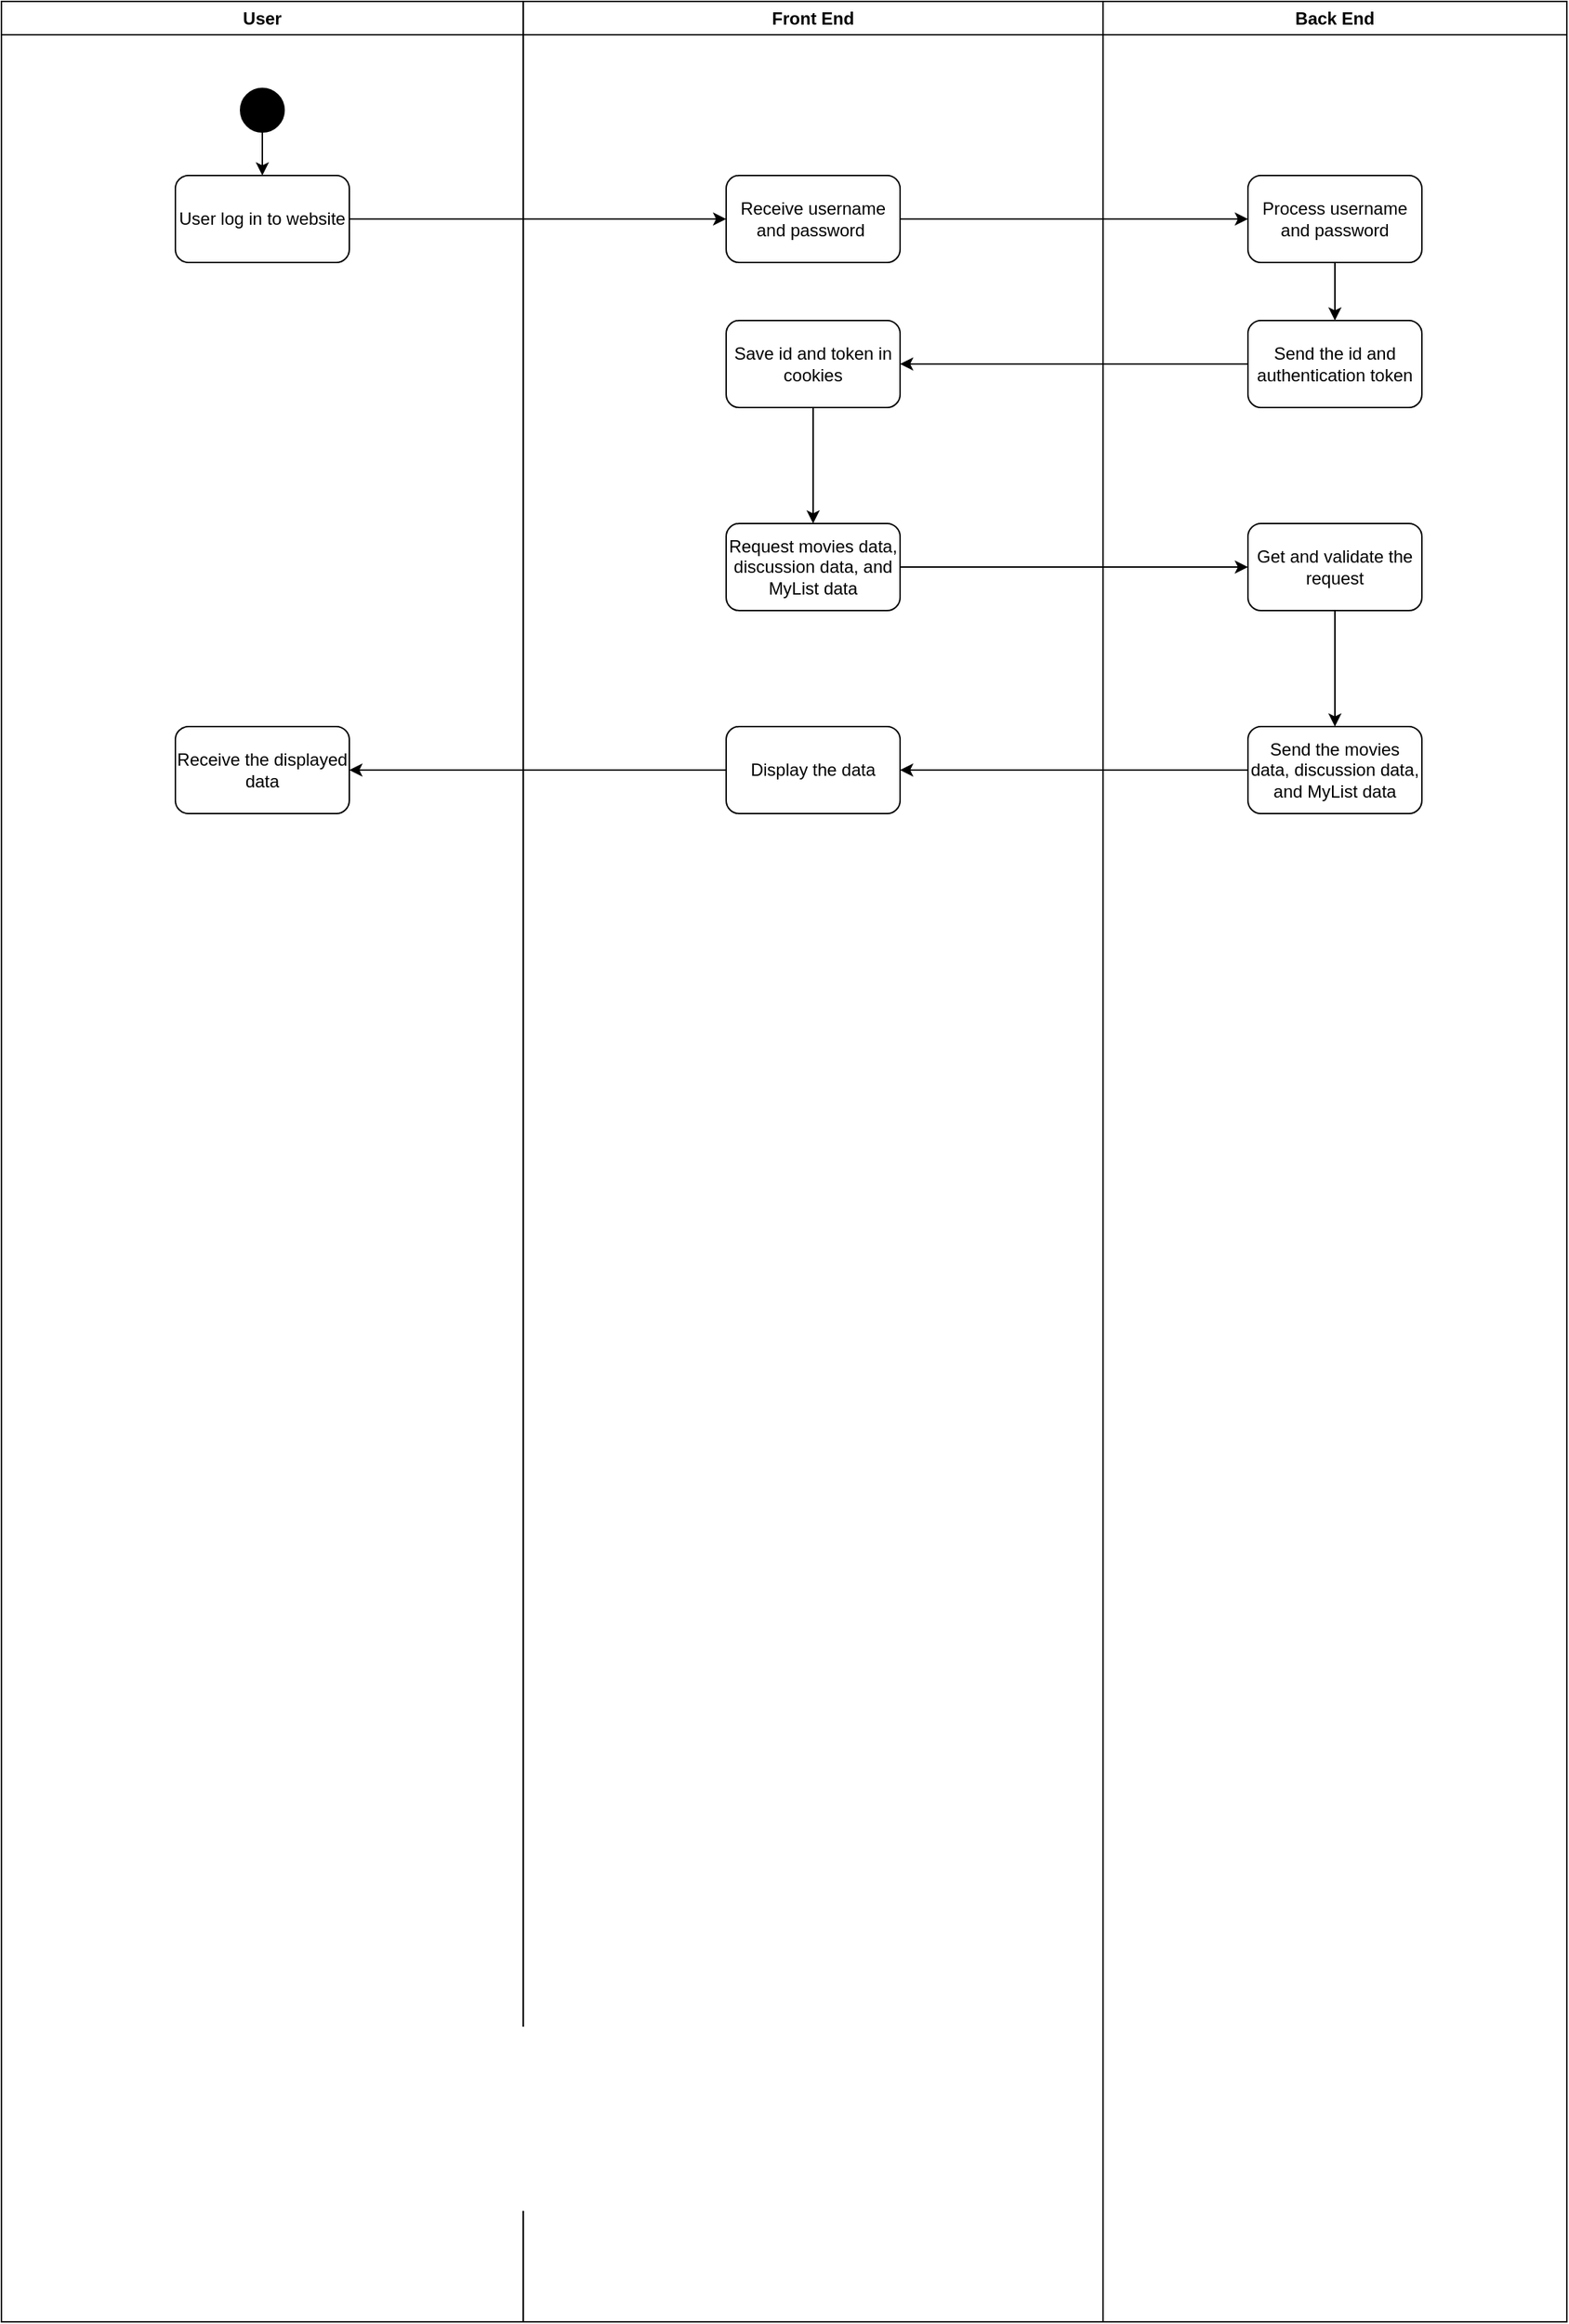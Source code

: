 <mxfile version="22.1.4" type="github">
  <diagram name="Page-1" id="M_UugY_NXWPGBNVr_hrX">
    <mxGraphModel dx="862" dy="417" grid="1" gridSize="10" guides="1" tooltips="1" connect="1" arrows="1" fold="1" page="1" pageScale="1" pageWidth="1169" pageHeight="827" math="0" shadow="0">
      <root>
        <mxCell id="0" />
        <mxCell id="1" parent="0" />
        <mxCell id="zU0l_08LZlELBBx7HQ0t-20" value="User" style="swimlane;whiteSpace=wrap;html=1;" vertex="1" parent="1">
          <mxGeometry x="40" y="40" width="360" height="1600" as="geometry" />
        </mxCell>
        <mxCell id="zU0l_08LZlELBBx7HQ0t-25" value="" style="edgeStyle=orthogonalEdgeStyle;rounded=0;orthogonalLoop=1;jettySize=auto;html=1;" edge="1" parent="zU0l_08LZlELBBx7HQ0t-20" source="zU0l_08LZlELBBx7HQ0t-23" target="zU0l_08LZlELBBx7HQ0t-24">
          <mxGeometry relative="1" as="geometry" />
        </mxCell>
        <mxCell id="zU0l_08LZlELBBx7HQ0t-23" value="" style="ellipse;whiteSpace=wrap;html=1;aspect=fixed;fillColor=#000000;" vertex="1" parent="zU0l_08LZlELBBx7HQ0t-20">
          <mxGeometry x="165" y="60" width="30" height="30" as="geometry" />
        </mxCell>
        <mxCell id="zU0l_08LZlELBBx7HQ0t-24" value="User log in to website" style="rounded=1;whiteSpace=wrap;html=1;" vertex="1" parent="zU0l_08LZlELBBx7HQ0t-20">
          <mxGeometry x="120" y="120" width="120" height="60" as="geometry" />
        </mxCell>
        <mxCell id="zU0l_08LZlELBBx7HQ0t-47" value="Receive the displayed data" style="rounded=1;whiteSpace=wrap;html=1;" vertex="1" parent="zU0l_08LZlELBBx7HQ0t-20">
          <mxGeometry x="120" y="500" width="120" height="60" as="geometry" />
        </mxCell>
        <mxCell id="zU0l_08LZlELBBx7HQ0t-21" value="Front End" style="swimlane;whiteSpace=wrap;html=1;" vertex="1" parent="1">
          <mxGeometry x="400" y="40" width="400" height="1600" as="geometry" />
        </mxCell>
        <mxCell id="zU0l_08LZlELBBx7HQ0t-26" value="Receive username and password&amp;nbsp;" style="rounded=1;whiteSpace=wrap;html=1;" vertex="1" parent="zU0l_08LZlELBBx7HQ0t-21">
          <mxGeometry x="140" y="120" width="120" height="60" as="geometry" />
        </mxCell>
        <mxCell id="zU0l_08LZlELBBx7HQ0t-35" value="" style="edgeStyle=orthogonalEdgeStyle;rounded=0;orthogonalLoop=1;jettySize=auto;html=1;" edge="1" parent="zU0l_08LZlELBBx7HQ0t-21" source="zU0l_08LZlELBBx7HQ0t-32" target="zU0l_08LZlELBBx7HQ0t-34">
          <mxGeometry relative="1" as="geometry" />
        </mxCell>
        <mxCell id="zU0l_08LZlELBBx7HQ0t-32" value="Save id and token in cookies" style="whiteSpace=wrap;html=1;rounded=1;" vertex="1" parent="zU0l_08LZlELBBx7HQ0t-21">
          <mxGeometry x="140" y="220" width="120" height="60" as="geometry" />
        </mxCell>
        <mxCell id="zU0l_08LZlELBBx7HQ0t-34" value="Request movies data, discussion data, and MyList data" style="whiteSpace=wrap;html=1;rounded=1;" vertex="1" parent="zU0l_08LZlELBBx7HQ0t-21">
          <mxGeometry x="140" y="360" width="120" height="60" as="geometry" />
        </mxCell>
        <mxCell id="zU0l_08LZlELBBx7HQ0t-44" value="Display the data" style="rounded=1;whiteSpace=wrap;html=1;" vertex="1" parent="zU0l_08LZlELBBx7HQ0t-21">
          <mxGeometry x="140" y="500" width="120" height="60" as="geometry" />
        </mxCell>
        <mxCell id="zU0l_08LZlELBBx7HQ0t-22" value="Back End" style="swimlane;whiteSpace=wrap;html=1;" vertex="1" parent="1">
          <mxGeometry x="800" y="40" width="320" height="1600" as="geometry" />
        </mxCell>
        <mxCell id="zU0l_08LZlELBBx7HQ0t-31" value="" style="edgeStyle=orthogonalEdgeStyle;rounded=0;orthogonalLoop=1;jettySize=auto;html=1;" edge="1" parent="zU0l_08LZlELBBx7HQ0t-22" source="zU0l_08LZlELBBx7HQ0t-28" target="zU0l_08LZlELBBx7HQ0t-30">
          <mxGeometry relative="1" as="geometry" />
        </mxCell>
        <mxCell id="zU0l_08LZlELBBx7HQ0t-28" value="Process username and password" style="rounded=1;whiteSpace=wrap;html=1;" vertex="1" parent="zU0l_08LZlELBBx7HQ0t-22">
          <mxGeometry x="100" y="120" width="120" height="60" as="geometry" />
        </mxCell>
        <mxCell id="zU0l_08LZlELBBx7HQ0t-30" value="Send the id and authentication token" style="rounded=1;whiteSpace=wrap;html=1;" vertex="1" parent="zU0l_08LZlELBBx7HQ0t-22">
          <mxGeometry x="100" y="220" width="120" height="60" as="geometry" />
        </mxCell>
        <mxCell id="zU0l_08LZlELBBx7HQ0t-43" value="" style="edgeStyle=orthogonalEdgeStyle;rounded=0;orthogonalLoop=1;jettySize=auto;html=1;" edge="1" parent="zU0l_08LZlELBBx7HQ0t-22" source="zU0l_08LZlELBBx7HQ0t-40" target="zU0l_08LZlELBBx7HQ0t-42">
          <mxGeometry relative="1" as="geometry" />
        </mxCell>
        <mxCell id="zU0l_08LZlELBBx7HQ0t-40" value="Get and validate the request" style="rounded=1;whiteSpace=wrap;html=1;" vertex="1" parent="zU0l_08LZlELBBx7HQ0t-22">
          <mxGeometry x="100" y="360" width="120" height="60" as="geometry" />
        </mxCell>
        <mxCell id="zU0l_08LZlELBBx7HQ0t-42" value="Send the movies data, discussion data, and MyList data" style="rounded=1;whiteSpace=wrap;html=1;" vertex="1" parent="zU0l_08LZlELBBx7HQ0t-22">
          <mxGeometry x="100" y="500" width="120" height="60" as="geometry" />
        </mxCell>
        <mxCell id="zU0l_08LZlELBBx7HQ0t-27" value="" style="endArrow=classic;html=1;rounded=0;entryX=0;entryY=0.5;entryDx=0;entryDy=0;exitX=1;exitY=0.5;exitDx=0;exitDy=0;" edge="1" parent="1" source="zU0l_08LZlELBBx7HQ0t-24" target="zU0l_08LZlELBBx7HQ0t-26">
          <mxGeometry width="50" height="50" relative="1" as="geometry">
            <mxPoint x="520" y="260" as="sourcePoint" />
            <mxPoint x="570" y="210" as="targetPoint" />
          </mxGeometry>
        </mxCell>
        <mxCell id="zU0l_08LZlELBBx7HQ0t-29" value="" style="endArrow=classic;html=1;rounded=0;entryX=0;entryY=0.5;entryDx=0;entryDy=0;exitX=1;exitY=0.5;exitDx=0;exitDy=0;" edge="1" parent="1" source="zU0l_08LZlELBBx7HQ0t-26" target="zU0l_08LZlELBBx7HQ0t-28">
          <mxGeometry width="50" height="50" relative="1" as="geometry">
            <mxPoint x="800" y="250" as="sourcePoint" />
            <mxPoint x="850" y="200" as="targetPoint" />
          </mxGeometry>
        </mxCell>
        <mxCell id="zU0l_08LZlELBBx7HQ0t-33" value="" style="edgeStyle=orthogonalEdgeStyle;rounded=0;orthogonalLoop=1;jettySize=auto;html=1;" edge="1" parent="1" source="zU0l_08LZlELBBx7HQ0t-30" target="zU0l_08LZlELBBx7HQ0t-32">
          <mxGeometry relative="1" as="geometry" />
        </mxCell>
        <mxCell id="zU0l_08LZlELBBx7HQ0t-41" value="" style="endArrow=classic;html=1;rounded=0;entryX=0;entryY=0.5;entryDx=0;entryDy=0;exitX=1;exitY=0.5;exitDx=0;exitDy=0;" edge="1" parent="1" source="zU0l_08LZlELBBx7HQ0t-34" target="zU0l_08LZlELBBx7HQ0t-40">
          <mxGeometry width="50" height="50" relative="1" as="geometry">
            <mxPoint x="740" y="420" as="sourcePoint" />
            <mxPoint x="790" y="370" as="targetPoint" />
          </mxGeometry>
        </mxCell>
        <mxCell id="zU0l_08LZlELBBx7HQ0t-45" value="" style="endArrow=classic;html=1;rounded=0;entryX=1;entryY=0.5;entryDx=0;entryDy=0;" edge="1" parent="1" source="zU0l_08LZlELBBx7HQ0t-42" target="zU0l_08LZlELBBx7HQ0t-44">
          <mxGeometry width="50" height="50" relative="1" as="geometry">
            <mxPoint x="630" y="560" as="sourcePoint" />
            <mxPoint x="680" y="510" as="targetPoint" />
          </mxGeometry>
        </mxCell>
        <mxCell id="zU0l_08LZlELBBx7HQ0t-48" value="" style="endArrow=classic;html=1;rounded=0;entryX=1;entryY=0.5;entryDx=0;entryDy=0;exitX=0;exitY=0.5;exitDx=0;exitDy=0;" edge="1" parent="1" source="zU0l_08LZlELBBx7HQ0t-44" target="zU0l_08LZlELBBx7HQ0t-47">
          <mxGeometry width="50" height="50" relative="1" as="geometry">
            <mxPoint x="450" y="570" as="sourcePoint" />
            <mxPoint x="500" y="520" as="targetPoint" />
          </mxGeometry>
        </mxCell>
      </root>
    </mxGraphModel>
  </diagram>
</mxfile>
